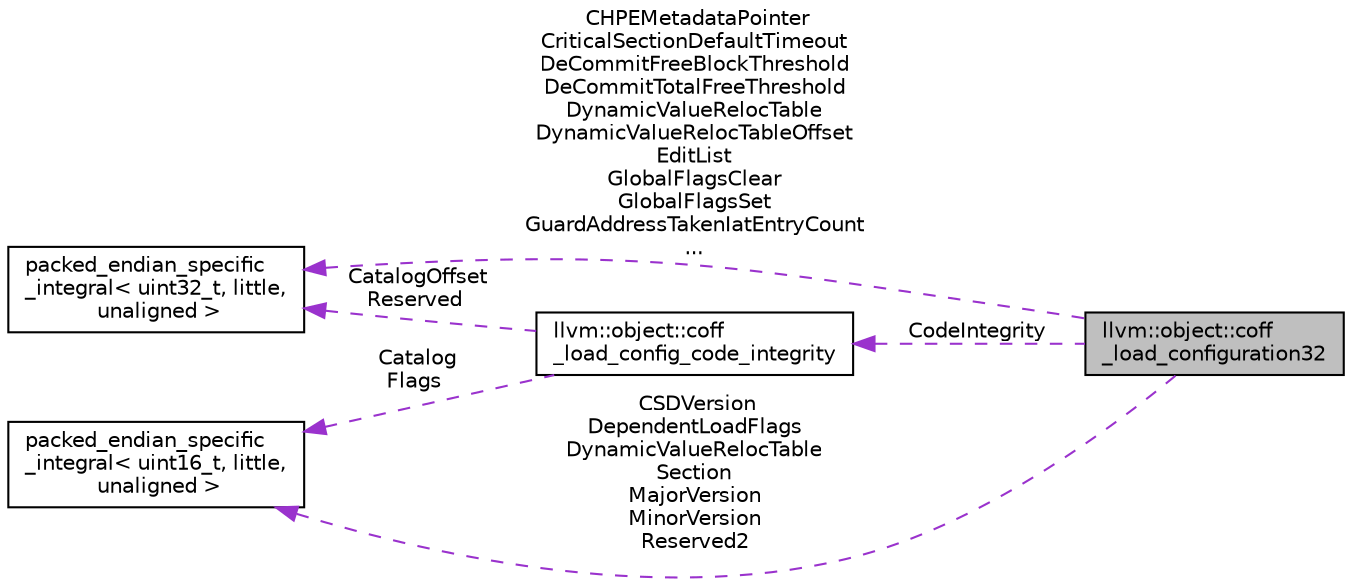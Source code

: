 digraph "llvm::object::coff_load_configuration32"
{
 // LATEX_PDF_SIZE
  bgcolor="transparent";
  edge [fontname="Helvetica",fontsize="10",labelfontname="Helvetica",labelfontsize="10"];
  node [fontname="Helvetica",fontsize="10",shape="box"];
  rankdir="LR";
  Node1 [label="llvm::object::coff\l_load_configuration32",height=0.2,width=0.4,color="black", fillcolor="grey75", style="filled", fontcolor="black",tooltip="32-bit load config (IMAGE_LOAD_CONFIG_DIRECTORY32)"];
  Node2 -> Node1 [dir="back",color="darkorchid3",fontsize="10",style="dashed",label=" CHPEMetadataPointer\nCriticalSectionDefaultTimeout\nDeCommitFreeBlockThreshold\nDeCommitTotalFreeThreshold\nDynamicValueRelocTable\nDynamicValueRelocTableOffset\nEditList\nGlobalFlagsClear\nGlobalFlagsSet\nGuardAddressTakenIatEntryCount\n..." ,fontname="Helvetica"];
  Node2 [label="packed_endian_specific\l_integral\< uint32_t, little,\l unaligned \>",height=0.2,width=0.4,color="black",tooltip=" "];
  Node3 -> Node1 [dir="back",color="darkorchid3",fontsize="10",style="dashed",label=" CSDVersion\nDependentLoadFlags\nDynamicValueRelocTable\lSection\nMajorVersion\nMinorVersion\nReserved2" ,fontname="Helvetica"];
  Node3 [label="packed_endian_specific\l_integral\< uint16_t, little,\l unaligned \>",height=0.2,width=0.4,color="black",tooltip=" "];
  Node4 -> Node1 [dir="back",color="darkorchid3",fontsize="10",style="dashed",label=" CodeIntegrity" ,fontname="Helvetica"];
  Node4 [label="llvm::object::coff\l_load_config_code_integrity",height=0.2,width=0.4,color="black",URL="$structllvm_1_1object_1_1coff__load__config__code__integrity.html",tooltip=" "];
  Node3 -> Node4 [dir="back",color="darkorchid3",fontsize="10",style="dashed",label=" Catalog\nFlags" ,fontname="Helvetica"];
  Node2 -> Node4 [dir="back",color="darkorchid3",fontsize="10",style="dashed",label=" CatalogOffset\nReserved" ,fontname="Helvetica"];
}
